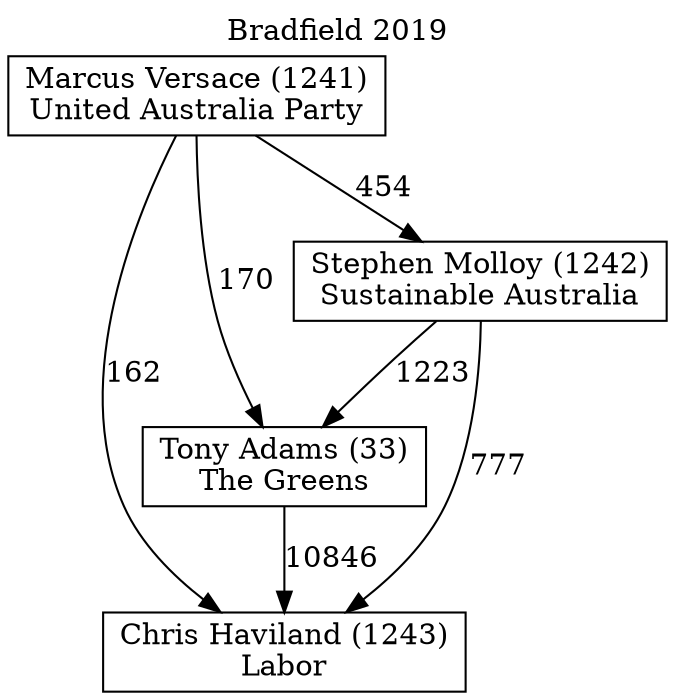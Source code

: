 // House preference flow
digraph "Chris Haviland (1243)_Bradfield_2019" {
	graph [label="Bradfield 2019" labelloc=t mclimit=10]
	node [shape=box]
	"Chris Haviland (1243)" [label="Chris Haviland (1243)
Labor"]
	"Tony Adams (33)" [label="Tony Adams (33)
The Greens"]
	"Stephen Molloy (1242)" [label="Stephen Molloy (1242)
Sustainable Australia"]
	"Marcus Versace (1241)" [label="Marcus Versace (1241)
United Australia Party"]
	"Tony Adams (33)" -> "Chris Haviland (1243)" [label=10846]
	"Stephen Molloy (1242)" -> "Tony Adams (33)" [label=1223]
	"Marcus Versace (1241)" -> "Stephen Molloy (1242)" [label=454]
	"Stephen Molloy (1242)" -> "Chris Haviland (1243)" [label=777]
	"Marcus Versace (1241)" -> "Chris Haviland (1243)" [label=162]
	"Marcus Versace (1241)" -> "Tony Adams (33)" [label=170]
}
